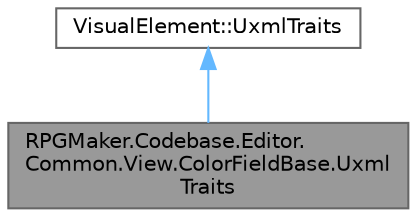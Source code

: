 digraph "RPGMaker.Codebase.Editor.Common.View.ColorFieldBase.UxmlTraits"
{
 // LATEX_PDF_SIZE
  bgcolor="transparent";
  edge [fontname=Helvetica,fontsize=10,labelfontname=Helvetica,labelfontsize=10];
  node [fontname=Helvetica,fontsize=10,shape=box,height=0.2,width=0.4];
  Node1 [id="Node000001",label="RPGMaker.Codebase.Editor.\lCommon.View.ColorFieldBase.Uxml\lTraits",height=0.2,width=0.4,color="gray40", fillcolor="grey60", style="filled", fontcolor="black",tooltip="😁 ＵＸＭＬ特徴"];
  Node2 -> Node1 [id="edge1_Node000001_Node000002",dir="back",color="steelblue1",style="solid",tooltip=" "];
  Node2 [id="Node000002",label="VisualElement::UxmlTraits",height=0.2,width=0.4,color="gray40", fillcolor="white", style="filled",tooltip=" "];
}
